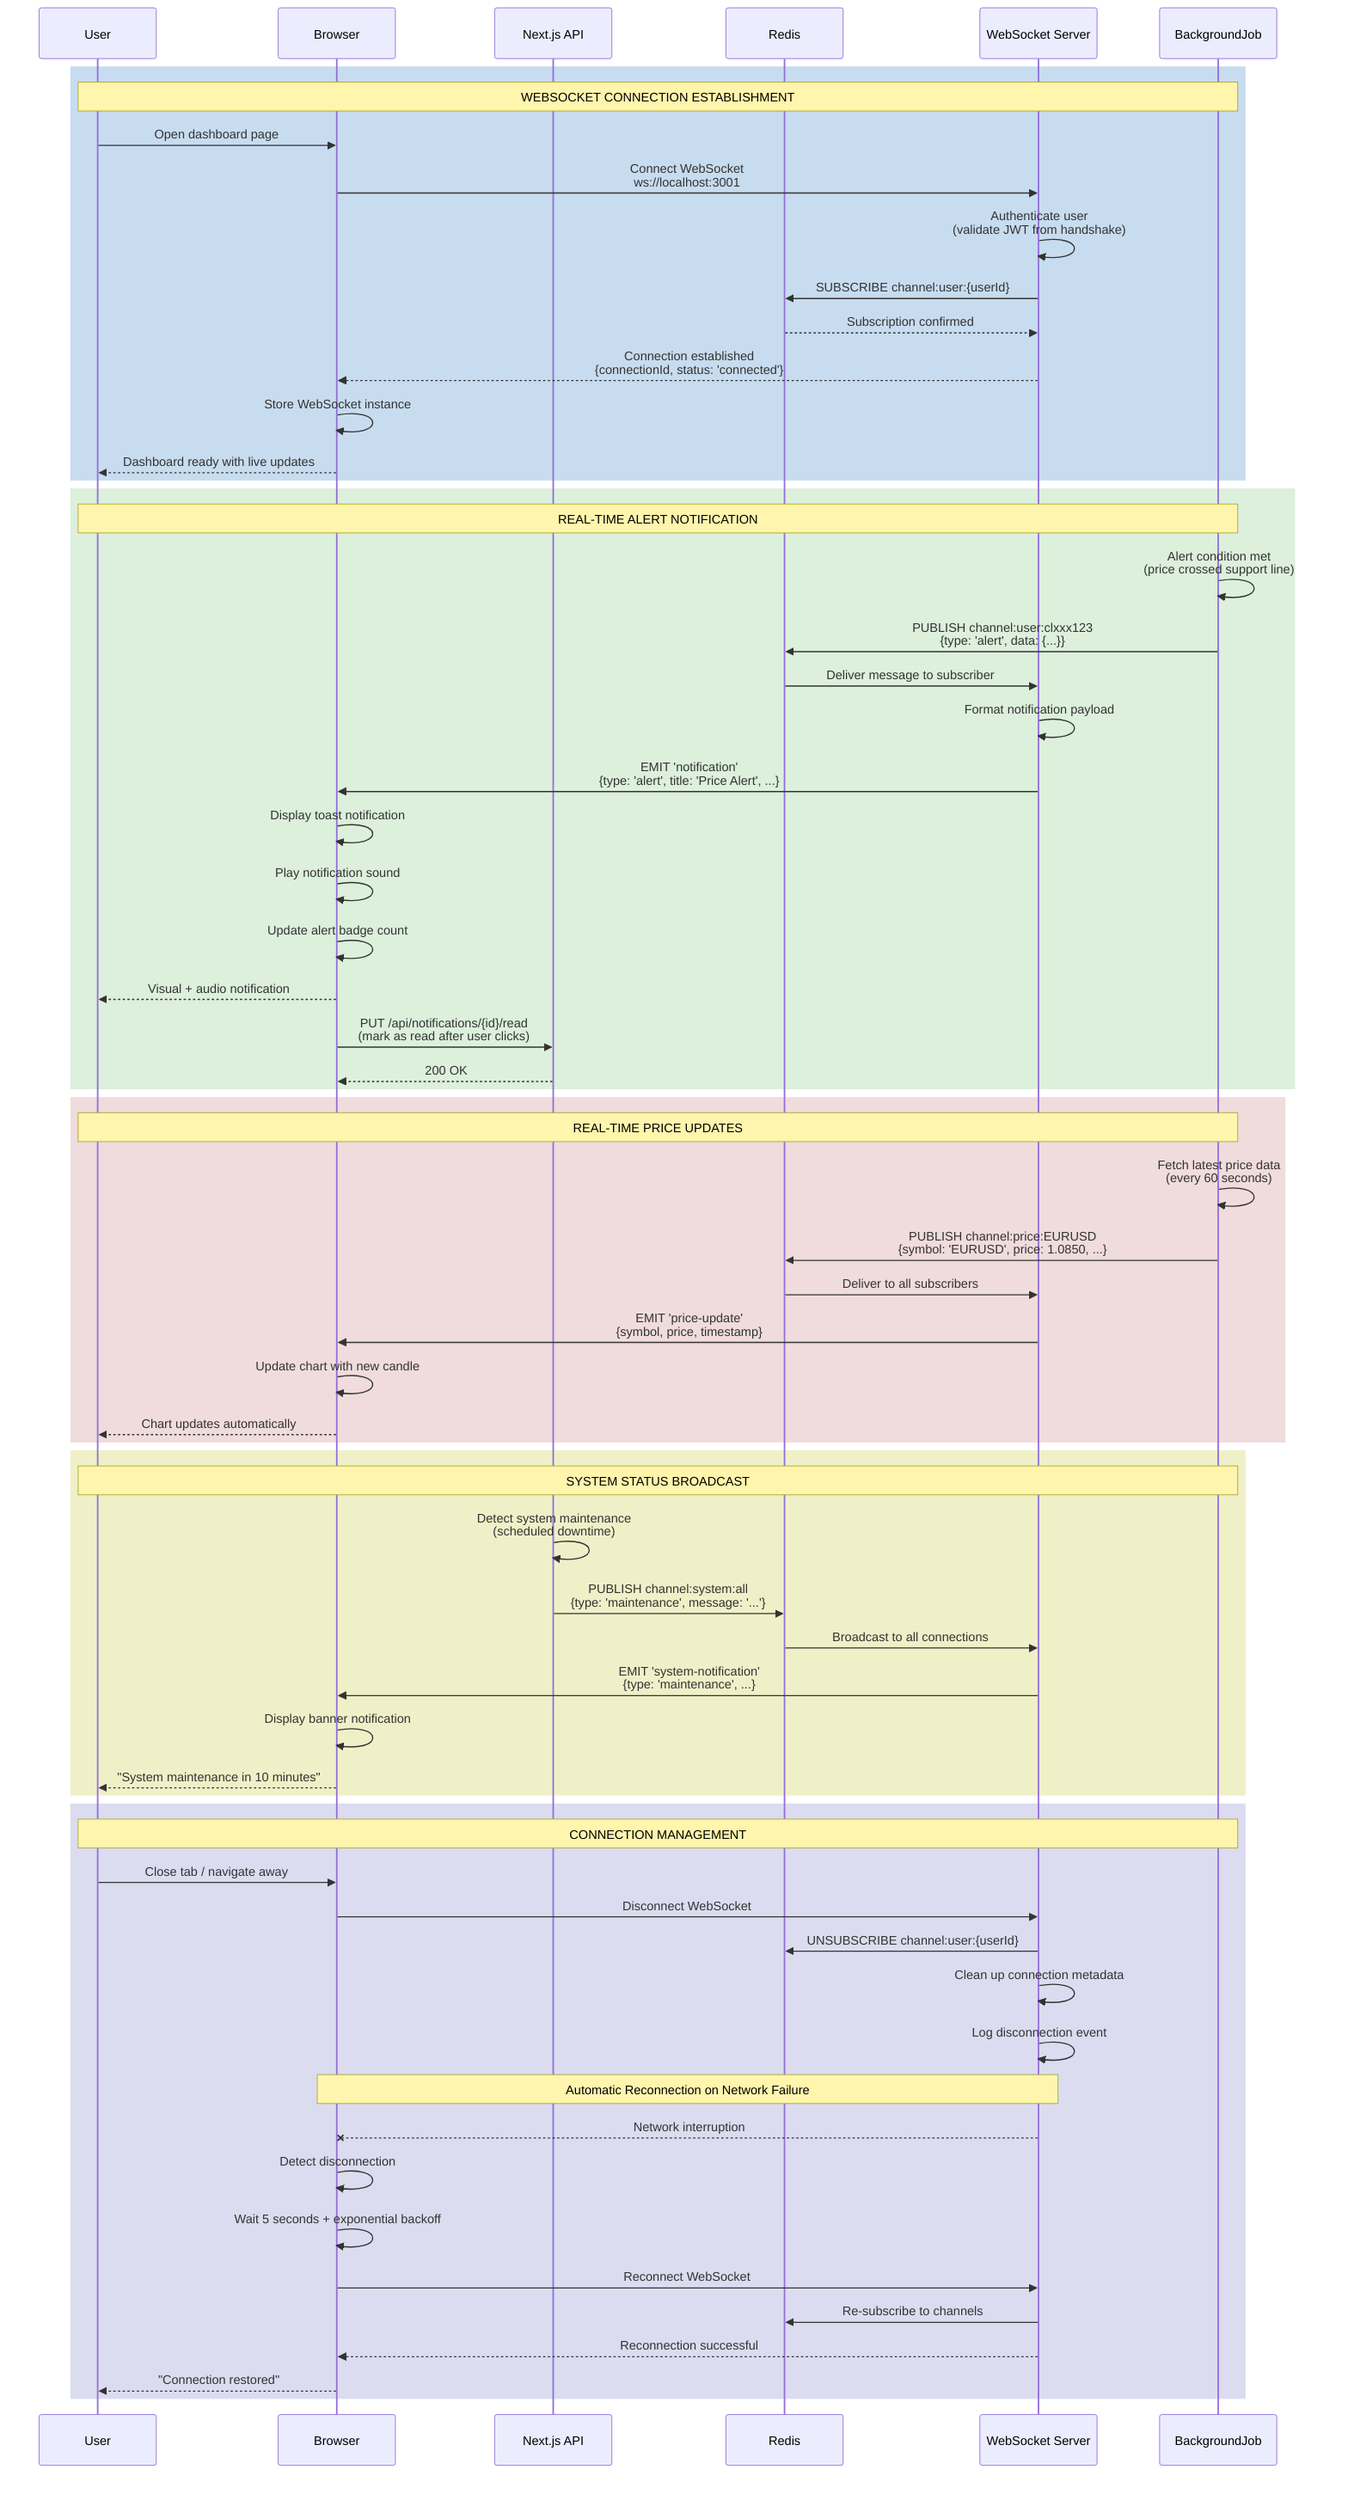 sequenceDiagram
    participant User
    participant Browser
    participant NextAPI as Next.js API
    participant Redis
    participant WSServer as WebSocket Server
    participant BackgroundJob

    rect rgb(200, 220, 240)
        Note over User,BackgroundJob: WEBSOCKET CONNECTION ESTABLISHMENT
        User->>Browser: Open dashboard page
        Browser->>WSServer: Connect WebSocket<br/>ws://localhost:3001
        WSServer->>WSServer: Authenticate user<br/>(validate JWT from handshake)
        WSServer->>Redis: SUBSCRIBE channel:user:{userId}
        Redis-->>WSServer: Subscription confirmed
        WSServer-->>Browser: Connection established<br/>{connectionId, status: 'connected'}
        Browser->>Browser: Store WebSocket instance
        Browser-->>User: Dashboard ready with live updates
    end
    
    rect rgb(220, 240, 220)
        Note over User,BackgroundJob: REAL-TIME ALERT NOTIFICATION
        BackgroundJob->>BackgroundJob: Alert condition met<br/>(price crossed support line)
        BackgroundJob->>Redis: PUBLISH channel:user:clxxx123<br/>{type: 'alert', data: {...}}
        Redis->>WSServer: Deliver message to subscriber
        WSServer->>WSServer: Format notification payload
        WSServer->>Browser: EMIT 'notification'<br/>{type: 'alert', title: 'Price Alert', ...}
        Browser->>Browser: Display toast notification
        Browser->>Browser: Play notification sound
        Browser->>Browser: Update alert badge count
        Browser-->>User: Visual + audio notification
        
        Browser->>NextAPI: PUT /api/notifications/{id}/read<br/>(mark as read after user clicks)
        NextAPI-->>Browser: 200 OK
    end
    
    rect rgb(240, 220, 220)
        Note over User,BackgroundJob: REAL-TIME PRICE UPDATES
        BackgroundJob->>BackgroundJob: Fetch latest price data<br/>(every 60 seconds)
        BackgroundJob->>Redis: PUBLISH channel:price:EURUSD<br/>{symbol: 'EURUSD', price: 1.0850, ...}
        Redis->>WSServer: Deliver to all subscribers
        WSServer->>Browser: EMIT 'price-update'<br/>{symbol, price, timestamp}
        Browser->>Browser: Update chart with new candle
        Browser-->>User: Chart updates automatically
    end
    
    rect rgb(240, 240, 200)
        Note over User,BackgroundJob: SYSTEM STATUS BROADCAST
        NextAPI->>NextAPI: Detect system maintenance<br/>(scheduled downtime)
        NextAPI->>Redis: PUBLISH channel:system:all<br/>{type: 'maintenance', message: '...'}
        Redis->>WSServer: Broadcast to all connections
        WSServer->>Browser: EMIT 'system-notification'<br/>{type: 'maintenance', ...}
        Browser->>Browser: Display banner notification
        Browser-->>User: "System maintenance in 10 minutes"
    end
    
    rect rgb(220, 220, 240)
        Note over User,BackgroundJob: CONNECTION MANAGEMENT
        User->>Browser: Close tab / navigate away
        Browser->>WSServer: Disconnect WebSocket
        WSServer->>Redis: UNSUBSCRIBE channel:user:{userId}
        WSServer->>WSServer: Clean up connection metadata
        WSServer->>WSServer: Log disconnection event
        
        Note over Browser,WSServer: Automatic Reconnection on Network Failure
        WSServer--xBrowser: Network interruption
        Browser->>Browser: Detect disconnection
        Browser->>Browser: Wait 5 seconds + exponential backoff
        Browser->>WSServer: Reconnect WebSocket
        WSServer->>Redis: Re-subscribe to channels
        WSServer-->>Browser: Reconnection successful
        Browser-->>User: "Connection restored"
    end